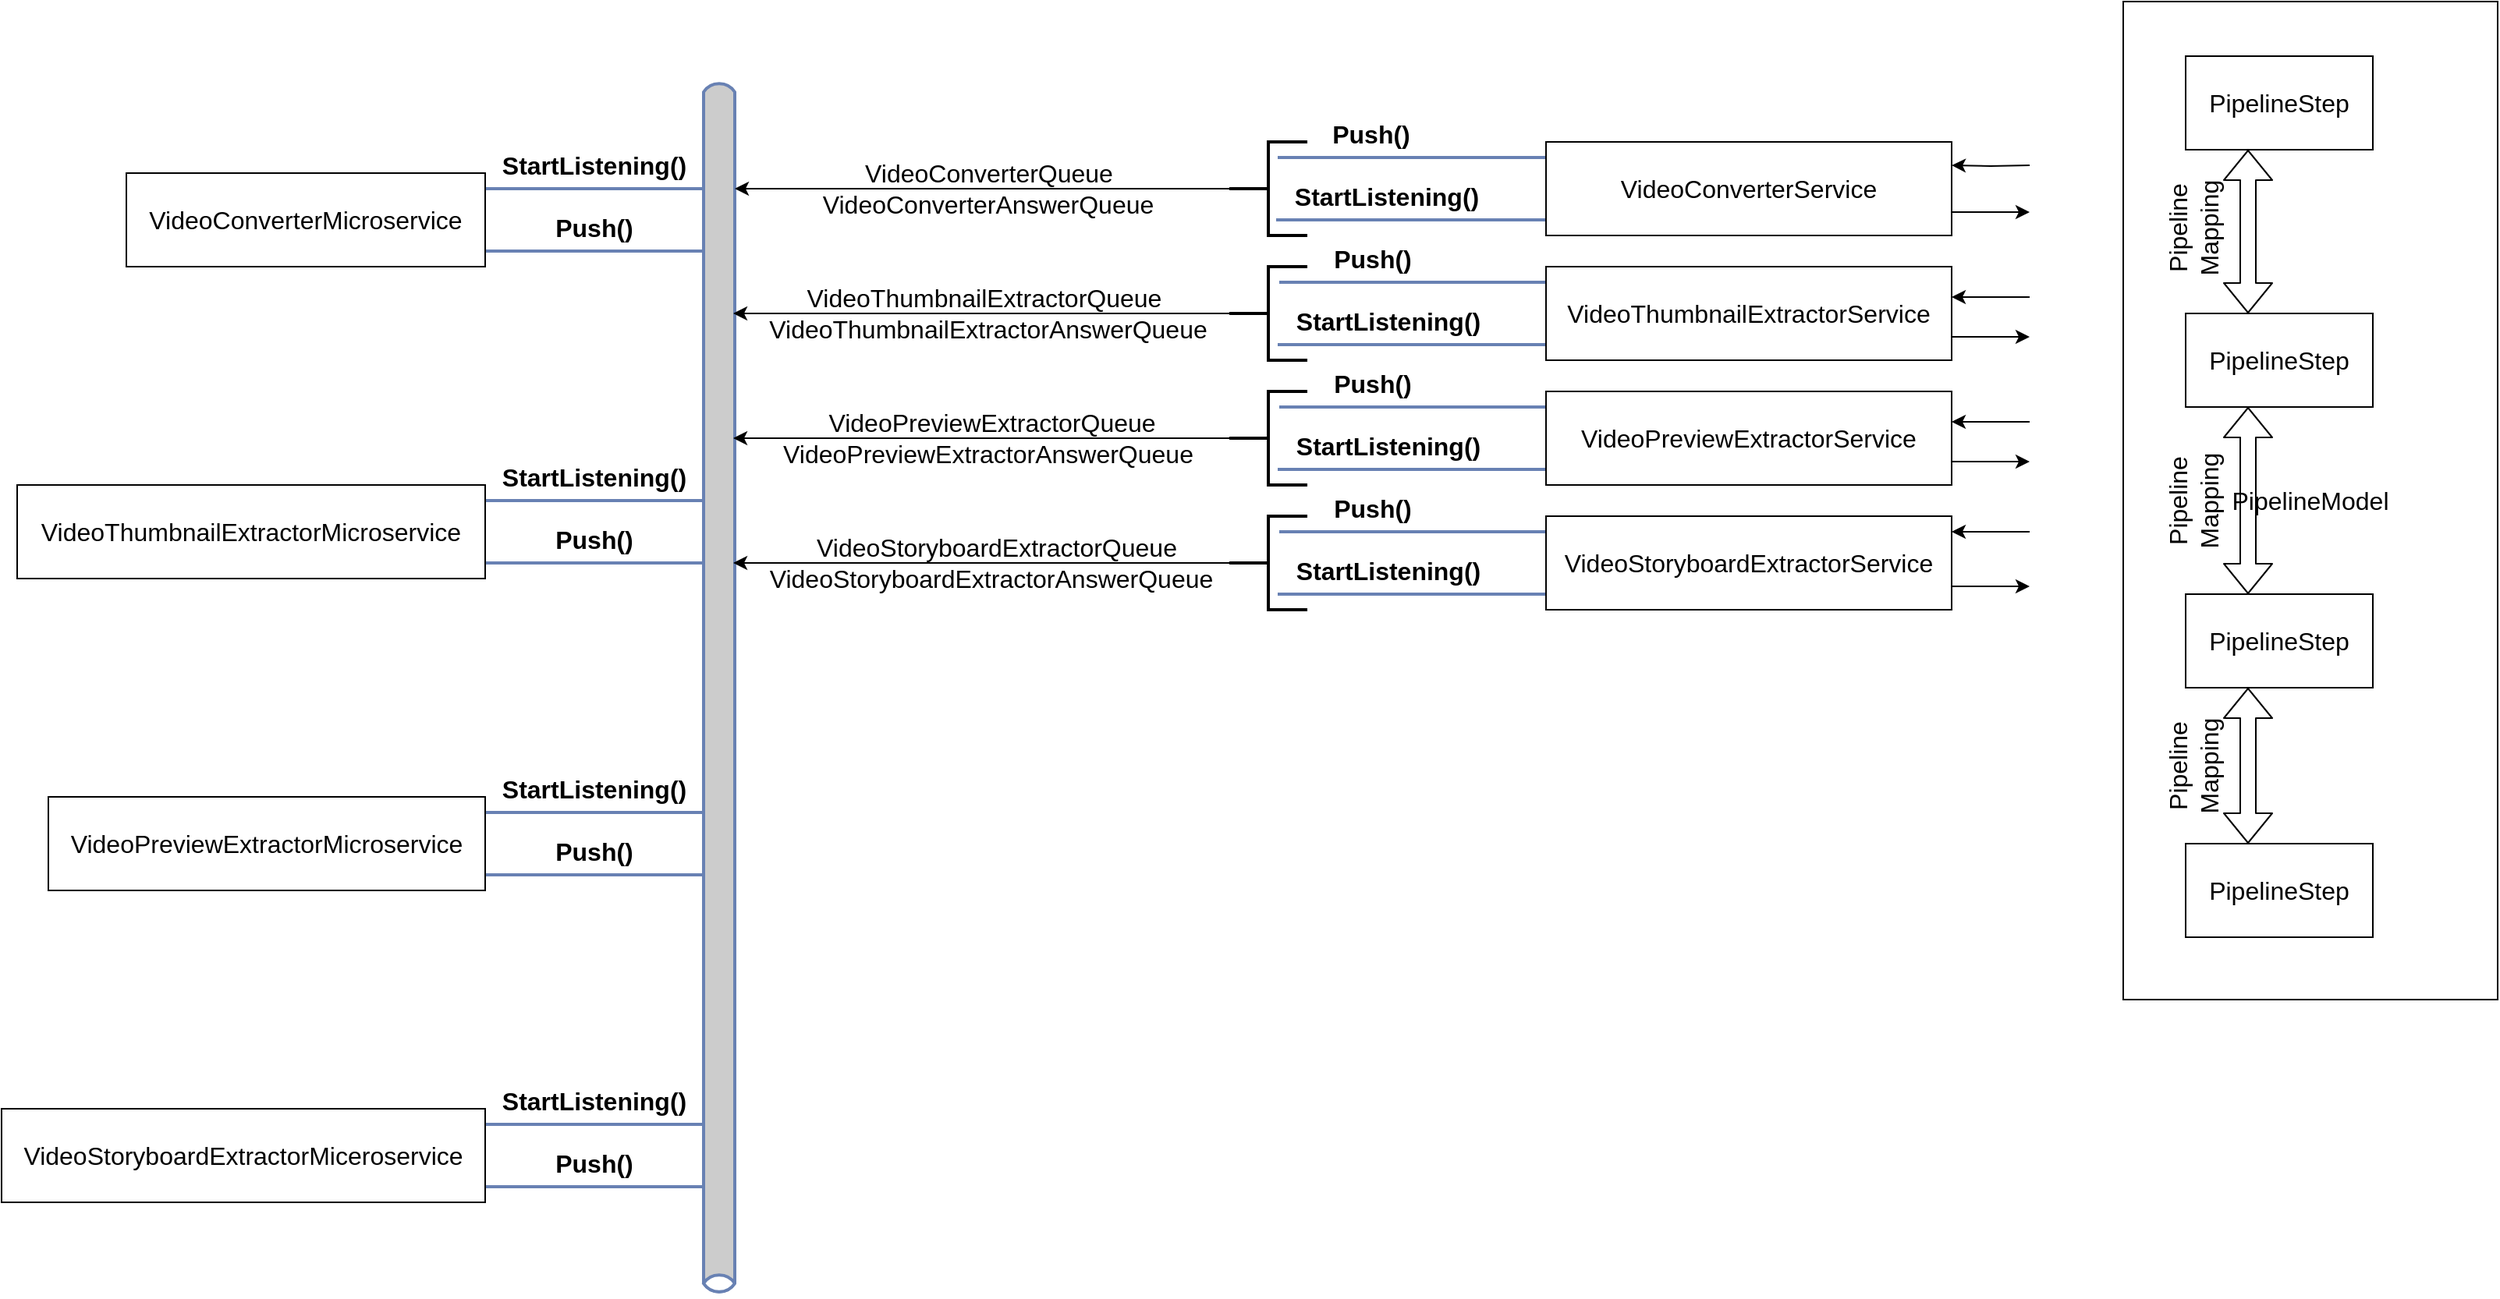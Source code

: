 <mxfile version="13.6.2" type="github">
  <diagram id="MZ9UWz_vCMsZEIvF25fq" name="Page-1">
    <mxGraphModel dx="2912" dy="1155" grid="1" gridSize="10" guides="1" tooltips="1" connect="1" arrows="1" fold="1" page="1" pageScale="1" pageWidth="850" pageHeight="1100" math="0" shadow="0">
      <root>
        <mxCell id="0" />
        <mxCell id="1" parent="0" />
        <mxCell id="JwbUEnQwlXoB2p9E3r5Y-82" value="PipelineModel" style="rounded=0;whiteSpace=wrap;html=1;fontSize=16;" vertex="1" parent="1">
          <mxGeometry x="900" y="80" width="240" height="640" as="geometry" />
        </mxCell>
        <mxCell id="JwbUEnQwlXoB2p9E3r5Y-11" value="" style="html=1;fillColor=#CCCCCC;strokeColor=#6881B3;gradientColor=none;gradientDirection=north;strokeWidth=2;shape=mxgraph.networks.bus;gradientColor=none;gradientDirection=north;fontColor=#ffffff;perimeter=backbonePerimeter;backboneSize=20;direction=south;" vertex="1" parent="1">
          <mxGeometry x="-10" y="130" width="20" height="780" as="geometry" />
        </mxCell>
        <mxCell id="JwbUEnQwlXoB2p9E3r5Y-14" value="" style="strokeColor=#6881B3;edgeStyle=none;rounded=0;endArrow=none;html=1;strokeWidth=2;" edge="1" parent="1">
          <mxGeometry relative="1" as="geometry">
            <mxPoint x="357" y="220" as="sourcePoint" />
            <mxPoint x="538" y="220" as="targetPoint" />
          </mxGeometry>
        </mxCell>
        <mxCell id="JwbUEnQwlXoB2p9E3r5Y-20" value="" style="strokeColor=#6881B3;edgeStyle=none;rounded=0;endArrow=none;html=1;strokeWidth=2;" edge="1" parent="1">
          <mxGeometry relative="1" as="geometry">
            <mxPoint x="-150" y="200" as="sourcePoint" />
            <mxPoint x="-10" y="200" as="targetPoint" />
          </mxGeometry>
        </mxCell>
        <mxCell id="JwbUEnQwlXoB2p9E3r5Y-21" value="" style="strokeColor=#6881B3;edgeStyle=none;rounded=0;endArrow=none;html=1;strokeWidth=2;" edge="1" parent="1">
          <mxGeometry relative="1" as="geometry">
            <mxPoint x="358" y="180" as="sourcePoint" />
            <mxPoint x="538" y="180" as="targetPoint" />
          </mxGeometry>
        </mxCell>
        <mxCell id="JwbUEnQwlXoB2p9E3r5Y-22" value="" style="strokeColor=#6881B3;edgeStyle=none;rounded=0;endArrow=none;html=1;strokeWidth=2;" edge="1" parent="1">
          <mxGeometry relative="1" as="geometry">
            <mxPoint x="-150" y="240" as="sourcePoint" />
            <mxPoint x="-10" y="240" as="targetPoint" />
          </mxGeometry>
        </mxCell>
        <mxCell id="JwbUEnQwlXoB2p9E3r5Y-23" value="Push()" style="text;html=1;strokeColor=none;fillColor=none;align=center;verticalAlign=middle;whiteSpace=wrap;rounded=0;fontStyle=1;fontSize=16;" vertex="1" parent="1">
          <mxGeometry x="388" y="150" width="60" height="30" as="geometry" />
        </mxCell>
        <mxCell id="JwbUEnQwlXoB2p9E3r5Y-24" value="StartListening()" style="text;html=1;strokeColor=none;fillColor=none;align=center;verticalAlign=middle;whiteSpace=wrap;rounded=0;fontStyle=1;fontSize=16;" vertex="1" parent="1">
          <mxGeometry x="398" y="190" width="60" height="30" as="geometry" />
        </mxCell>
        <mxCell id="JwbUEnQwlXoB2p9E3r5Y-25" value="StartListening()" style="text;html=1;strokeColor=none;fillColor=none;align=center;verticalAlign=middle;whiteSpace=wrap;rounded=0;fontStyle=1;fontSize=16;" vertex="1" parent="1">
          <mxGeometry x="-110" y="170" width="60" height="30" as="geometry" />
        </mxCell>
        <mxCell id="JwbUEnQwlXoB2p9E3r5Y-26" value="Push()" style="text;html=1;strokeColor=none;fillColor=none;align=center;verticalAlign=middle;whiteSpace=wrap;rounded=0;fontStyle=1;fontSize=16;" vertex="1" parent="1">
          <mxGeometry x="-110" y="210" width="60" height="30" as="geometry" />
        </mxCell>
        <mxCell id="JwbUEnQwlXoB2p9E3r5Y-29" value="VideoConverterMicroservice" style="rounded=0;whiteSpace=wrap;html=1;fontSize=16;" vertex="1" parent="1">
          <mxGeometry x="-380" y="190" width="230" height="60" as="geometry" />
        </mxCell>
        <mxCell id="JwbUEnQwlXoB2p9E3r5Y-30" value="" style="strokeColor=#6881B3;edgeStyle=none;rounded=0;endArrow=none;html=1;strokeWidth=2;" edge="1" parent="1">
          <mxGeometry relative="1" as="geometry">
            <mxPoint x="-150" y="400" as="sourcePoint" />
            <mxPoint x="-10" y="400" as="targetPoint" />
          </mxGeometry>
        </mxCell>
        <mxCell id="JwbUEnQwlXoB2p9E3r5Y-31" value="" style="strokeColor=#6881B3;edgeStyle=none;rounded=0;endArrow=none;html=1;strokeWidth=2;" edge="1" parent="1">
          <mxGeometry relative="1" as="geometry">
            <mxPoint x="-150" y="440" as="sourcePoint" />
            <mxPoint x="-10" y="440" as="targetPoint" />
          </mxGeometry>
        </mxCell>
        <mxCell id="JwbUEnQwlXoB2p9E3r5Y-32" value="StartListening()" style="text;html=1;strokeColor=none;fillColor=none;align=center;verticalAlign=middle;whiteSpace=wrap;rounded=0;fontStyle=1;fontSize=16;" vertex="1" parent="1">
          <mxGeometry x="-110" y="370" width="60" height="30" as="geometry" />
        </mxCell>
        <mxCell id="JwbUEnQwlXoB2p9E3r5Y-33" value="Push()" style="text;html=1;strokeColor=none;fillColor=none;align=center;verticalAlign=middle;whiteSpace=wrap;rounded=0;fontStyle=1;fontSize=16;" vertex="1" parent="1">
          <mxGeometry x="-110" y="410" width="60" height="30" as="geometry" />
        </mxCell>
        <mxCell id="JwbUEnQwlXoB2p9E3r5Y-34" value="VideoThumbnailExtractorMicroservice" style="rounded=0;whiteSpace=wrap;html=1;fontSize=16;" vertex="1" parent="1">
          <mxGeometry x="-450" y="390" width="300" height="60" as="geometry" />
        </mxCell>
        <mxCell id="JwbUEnQwlXoB2p9E3r5Y-35" value="" style="strokeColor=#6881B3;edgeStyle=none;rounded=0;endArrow=none;html=1;strokeWidth=2;" edge="1" parent="1">
          <mxGeometry relative="1" as="geometry">
            <mxPoint x="-150" y="600" as="sourcePoint" />
            <mxPoint x="-10" y="600" as="targetPoint" />
          </mxGeometry>
        </mxCell>
        <mxCell id="JwbUEnQwlXoB2p9E3r5Y-36" value="" style="strokeColor=#6881B3;edgeStyle=none;rounded=0;endArrow=none;html=1;strokeWidth=2;" edge="1" parent="1">
          <mxGeometry relative="1" as="geometry">
            <mxPoint x="-150" y="640" as="sourcePoint" />
            <mxPoint x="-10" y="640" as="targetPoint" />
          </mxGeometry>
        </mxCell>
        <mxCell id="JwbUEnQwlXoB2p9E3r5Y-37" value="StartListening()" style="text;html=1;strokeColor=none;fillColor=none;align=center;verticalAlign=middle;whiteSpace=wrap;rounded=0;fontStyle=1;fontSize=16;" vertex="1" parent="1">
          <mxGeometry x="-110" y="570" width="60" height="30" as="geometry" />
        </mxCell>
        <mxCell id="JwbUEnQwlXoB2p9E3r5Y-38" value="Push()" style="text;html=1;strokeColor=none;fillColor=none;align=center;verticalAlign=middle;whiteSpace=wrap;rounded=0;fontStyle=1;fontSize=16;" vertex="1" parent="1">
          <mxGeometry x="-110" y="610" width="60" height="30" as="geometry" />
        </mxCell>
        <mxCell id="JwbUEnQwlXoB2p9E3r5Y-39" value="VideoPreviewExtractorMicroservice" style="rounded=0;whiteSpace=wrap;html=1;fontSize=16;" vertex="1" parent="1">
          <mxGeometry x="-430" y="590" width="280" height="60" as="geometry" />
        </mxCell>
        <mxCell id="JwbUEnQwlXoB2p9E3r5Y-40" value="" style="strokeColor=#6881B3;edgeStyle=none;rounded=0;endArrow=none;html=1;strokeWidth=2;" edge="1" parent="1">
          <mxGeometry relative="1" as="geometry">
            <mxPoint x="-150" y="800" as="sourcePoint" />
            <mxPoint x="-10" y="800" as="targetPoint" />
          </mxGeometry>
        </mxCell>
        <mxCell id="JwbUEnQwlXoB2p9E3r5Y-41" value="" style="strokeColor=#6881B3;edgeStyle=none;rounded=0;endArrow=none;html=1;strokeWidth=2;" edge="1" parent="1">
          <mxGeometry relative="1" as="geometry">
            <mxPoint x="-150" y="840" as="sourcePoint" />
            <mxPoint x="-10" y="840" as="targetPoint" />
          </mxGeometry>
        </mxCell>
        <mxCell id="JwbUEnQwlXoB2p9E3r5Y-42" value="StartListening()" style="text;html=1;strokeColor=none;fillColor=none;align=center;verticalAlign=middle;whiteSpace=wrap;rounded=0;fontStyle=1;fontSize=16;" vertex="1" parent="1">
          <mxGeometry x="-110" y="770" width="60" height="30" as="geometry" />
        </mxCell>
        <mxCell id="JwbUEnQwlXoB2p9E3r5Y-43" value="Push()" style="text;html=1;strokeColor=none;fillColor=none;align=center;verticalAlign=middle;whiteSpace=wrap;rounded=0;fontStyle=1;fontSize=16;" vertex="1" parent="1">
          <mxGeometry x="-110" y="810" width="60" height="30" as="geometry" />
        </mxCell>
        <mxCell id="JwbUEnQwlXoB2p9E3r5Y-44" value="VideoStoryboardExtractorMiceroservice" style="rounded=0;whiteSpace=wrap;html=1;fontSize=16;" vertex="1" parent="1">
          <mxGeometry x="-460" y="790" width="310" height="60" as="geometry" />
        </mxCell>
        <mxCell id="JwbUEnQwlXoB2p9E3r5Y-45" value="" style="strokeColor=#6881B3;edgeStyle=none;rounded=0;endArrow=none;html=1;strokeWidth=2;" edge="1" parent="1">
          <mxGeometry relative="1" as="geometry">
            <mxPoint x="358" y="380" as="sourcePoint" />
            <mxPoint x="539" y="380" as="targetPoint" />
          </mxGeometry>
        </mxCell>
        <mxCell id="JwbUEnQwlXoB2p9E3r5Y-46" value="" style="strokeColor=#6881B3;edgeStyle=none;rounded=0;endArrow=none;html=1;strokeWidth=2;" edge="1" parent="1">
          <mxGeometry relative="1" as="geometry">
            <mxPoint x="359" y="340" as="sourcePoint" />
            <mxPoint x="539" y="340" as="targetPoint" />
          </mxGeometry>
        </mxCell>
        <mxCell id="JwbUEnQwlXoB2p9E3r5Y-47" value="Push()" style="text;html=1;strokeColor=none;fillColor=none;align=center;verticalAlign=middle;whiteSpace=wrap;rounded=0;fontStyle=1;fontSize=16;" vertex="1" parent="1">
          <mxGeometry x="389" y="310" width="60" height="30" as="geometry" />
        </mxCell>
        <mxCell id="JwbUEnQwlXoB2p9E3r5Y-48" value="StartListening()" style="text;html=1;strokeColor=none;fillColor=none;align=center;verticalAlign=middle;whiteSpace=wrap;rounded=0;fontStyle=1;fontSize=16;" vertex="1" parent="1">
          <mxGeometry x="399" y="350" width="60" height="30" as="geometry" />
        </mxCell>
        <mxCell id="JwbUEnQwlXoB2p9E3r5Y-49" value="" style="strokeColor=#6881B3;edgeStyle=none;rounded=0;endArrow=none;html=1;strokeWidth=2;" edge="1" parent="1">
          <mxGeometry relative="1" as="geometry">
            <mxPoint x="358" y="460" as="sourcePoint" />
            <mxPoint x="539" y="460" as="targetPoint" />
          </mxGeometry>
        </mxCell>
        <mxCell id="JwbUEnQwlXoB2p9E3r5Y-50" value="" style="strokeColor=#6881B3;edgeStyle=none;rounded=0;endArrow=none;html=1;strokeWidth=2;" edge="1" parent="1">
          <mxGeometry relative="1" as="geometry">
            <mxPoint x="359" y="420" as="sourcePoint" />
            <mxPoint x="539" y="420" as="targetPoint" />
          </mxGeometry>
        </mxCell>
        <mxCell id="JwbUEnQwlXoB2p9E3r5Y-51" value="Push()" style="text;html=1;strokeColor=none;fillColor=none;align=center;verticalAlign=middle;whiteSpace=wrap;rounded=0;fontStyle=1;fontSize=16;" vertex="1" parent="1">
          <mxGeometry x="389" y="390" width="60" height="30" as="geometry" />
        </mxCell>
        <mxCell id="JwbUEnQwlXoB2p9E3r5Y-52" value="StartListening()" style="text;html=1;strokeColor=none;fillColor=none;align=center;verticalAlign=middle;whiteSpace=wrap;rounded=0;fontStyle=1;fontSize=16;" vertex="1" parent="1">
          <mxGeometry x="399" y="430" width="60" height="30" as="geometry" />
        </mxCell>
        <mxCell id="JwbUEnQwlXoB2p9E3r5Y-53" value="" style="strokeColor=#6881B3;edgeStyle=none;rounded=0;endArrow=none;html=1;strokeWidth=2;" edge="1" parent="1">
          <mxGeometry relative="1" as="geometry">
            <mxPoint x="358" y="300" as="sourcePoint" />
            <mxPoint x="539" y="300" as="targetPoint" />
          </mxGeometry>
        </mxCell>
        <mxCell id="JwbUEnQwlXoB2p9E3r5Y-54" value="" style="strokeColor=#6881B3;edgeStyle=none;rounded=0;endArrow=none;html=1;strokeWidth=2;" edge="1" parent="1">
          <mxGeometry relative="1" as="geometry">
            <mxPoint x="359" y="260" as="sourcePoint" />
            <mxPoint x="539" y="260" as="targetPoint" />
          </mxGeometry>
        </mxCell>
        <mxCell id="JwbUEnQwlXoB2p9E3r5Y-55" value="Push()" style="text;html=1;strokeColor=none;fillColor=none;align=center;verticalAlign=middle;whiteSpace=wrap;rounded=0;fontStyle=1;fontSize=16;" vertex="1" parent="1">
          <mxGeometry x="389" y="230" width="60" height="30" as="geometry" />
        </mxCell>
        <mxCell id="JwbUEnQwlXoB2p9E3r5Y-56" value="StartListening()" style="text;html=1;strokeColor=none;fillColor=none;align=center;verticalAlign=middle;whiteSpace=wrap;rounded=0;fontStyle=1;fontSize=16;" vertex="1" parent="1">
          <mxGeometry x="399" y="270" width="60" height="30" as="geometry" />
        </mxCell>
        <mxCell id="JwbUEnQwlXoB2p9E3r5Y-59" value="" style="edgeStyle=orthogonalEdgeStyle;rounded=0;orthogonalLoop=1;jettySize=auto;html=1;fontSize=16;" edge="1" parent="1" source="JwbUEnQwlXoB2p9E3r5Y-58" target="JwbUEnQwlXoB2p9E3r5Y-11">
          <mxGeometry relative="1" as="geometry">
            <Array as="points">
              <mxPoint x="40" y="200" />
              <mxPoint x="40" y="200" />
            </Array>
          </mxGeometry>
        </mxCell>
        <mxCell id="JwbUEnQwlXoB2p9E3r5Y-58" value="" style="strokeWidth=2;html=1;shape=mxgraph.flowchart.annotation_2;align=left;labelPosition=right;pointerEvents=1;fontSize=16;" vertex="1" parent="1">
          <mxGeometry x="327" y="170" width="50" height="60" as="geometry" />
        </mxCell>
        <mxCell id="JwbUEnQwlXoB2p9E3r5Y-60" value="VideoConverterQueue" style="text;html=1;strokeColor=none;fillColor=none;align=center;verticalAlign=middle;whiteSpace=wrap;rounded=0;fontSize=16;" vertex="1" parent="1">
          <mxGeometry x="77.5" y="180" width="190" height="20" as="geometry" />
        </mxCell>
        <mxCell id="JwbUEnQwlXoB2p9E3r5Y-65" value="VideoConverterAnswerQueue" style="text;html=1;strokeColor=none;fillColor=none;align=center;verticalAlign=middle;whiteSpace=wrap;rounded=0;fontSize=16;" vertex="1" parent="1">
          <mxGeometry x="58" y="200" width="229" height="20" as="geometry" />
        </mxCell>
        <mxCell id="JwbUEnQwlXoB2p9E3r5Y-66" value="" style="edgeStyle=orthogonalEdgeStyle;rounded=0;orthogonalLoop=1;jettySize=auto;html=1;fontSize=16;" edge="1" parent="1" source="JwbUEnQwlXoB2p9E3r5Y-67">
          <mxGeometry relative="1" as="geometry">
            <mxPoint x="9" y="280" as="targetPoint" />
            <Array as="points">
              <mxPoint x="40" y="280" />
              <mxPoint x="40" y="280" />
            </Array>
          </mxGeometry>
        </mxCell>
        <mxCell id="JwbUEnQwlXoB2p9E3r5Y-67" value="" style="strokeWidth=2;html=1;shape=mxgraph.flowchart.annotation_2;align=left;labelPosition=right;pointerEvents=1;fontSize=16;" vertex="1" parent="1">
          <mxGeometry x="327" y="250" width="50" height="60" as="geometry" />
        </mxCell>
        <mxCell id="JwbUEnQwlXoB2p9E3r5Y-68" value="" style="edgeStyle=orthogonalEdgeStyle;rounded=0;orthogonalLoop=1;jettySize=auto;html=1;fontSize=16;" edge="1" parent="1" source="JwbUEnQwlXoB2p9E3r5Y-69">
          <mxGeometry relative="1" as="geometry">
            <mxPoint x="9" y="360" as="targetPoint" />
            <Array as="points">
              <mxPoint x="40" y="360" />
              <mxPoint x="40" y="360" />
            </Array>
          </mxGeometry>
        </mxCell>
        <mxCell id="JwbUEnQwlXoB2p9E3r5Y-69" value="" style="strokeWidth=2;html=1;shape=mxgraph.flowchart.annotation_2;align=left;labelPosition=right;pointerEvents=1;fontSize=16;" vertex="1" parent="1">
          <mxGeometry x="327" y="330" width="50" height="60" as="geometry" />
        </mxCell>
        <mxCell id="JwbUEnQwlXoB2p9E3r5Y-70" value="" style="edgeStyle=orthogonalEdgeStyle;rounded=0;orthogonalLoop=1;jettySize=auto;html=1;fontSize=16;" edge="1" parent="1" source="JwbUEnQwlXoB2p9E3r5Y-71">
          <mxGeometry relative="1" as="geometry">
            <mxPoint x="9" y="440" as="targetPoint" />
            <Array as="points">
              <mxPoint x="40" y="440" />
              <mxPoint x="40" y="440" />
            </Array>
          </mxGeometry>
        </mxCell>
        <mxCell id="JwbUEnQwlXoB2p9E3r5Y-71" value="" style="strokeWidth=2;html=1;shape=mxgraph.flowchart.annotation_2;align=left;labelPosition=right;pointerEvents=1;fontSize=16;" vertex="1" parent="1">
          <mxGeometry x="327" y="410" width="50" height="60" as="geometry" />
        </mxCell>
        <mxCell id="JwbUEnQwlXoB2p9E3r5Y-72" value="VideoThumbnailExtractorQueue" style="text;html=1;strokeColor=none;fillColor=none;align=center;verticalAlign=middle;whiteSpace=wrap;rounded=0;fontSize=16;" vertex="1" parent="1">
          <mxGeometry x="39.5" y="260" width="260" height="20" as="geometry" />
        </mxCell>
        <mxCell id="JwbUEnQwlXoB2p9E3r5Y-73" value="VideoThumbnailExtractorAnswerQueue" style="text;html=1;strokeColor=none;fillColor=none;align=center;verticalAlign=middle;whiteSpace=wrap;rounded=0;fontSize=16;" vertex="1" parent="1">
          <mxGeometry x="18" y="280" width="309" height="20" as="geometry" />
        </mxCell>
        <mxCell id="JwbUEnQwlXoB2p9E3r5Y-74" value="VideoPreviewExtractorQueue" style="text;html=1;strokeColor=none;fillColor=none;align=center;verticalAlign=middle;whiteSpace=wrap;rounded=0;fontSize=16;" vertex="1" parent="1">
          <mxGeometry x="61.5" y="340" width="225.5" height="20" as="geometry" />
        </mxCell>
        <mxCell id="JwbUEnQwlXoB2p9E3r5Y-75" value="VideoPreviewExtractorAnswerQueue" style="text;html=1;strokeColor=none;fillColor=none;align=center;verticalAlign=middle;whiteSpace=wrap;rounded=0;fontSize=16;" vertex="1" parent="1">
          <mxGeometry x="25" y="360" width="295" height="20" as="geometry" />
        </mxCell>
        <mxCell id="JwbUEnQwlXoB2p9E3r5Y-76" value="VideoStoryboardExtractorQueue" style="text;html=1;strokeColor=none;fillColor=none;align=center;verticalAlign=middle;whiteSpace=wrap;rounded=0;fontSize=16;" vertex="1" parent="1">
          <mxGeometry x="50" y="420" width="255.5" height="20" as="geometry" />
        </mxCell>
        <mxCell id="JwbUEnQwlXoB2p9E3r5Y-77" value="VideoStoryboardExtractorAnswerQueue" style="text;html=1;strokeColor=none;fillColor=none;align=center;verticalAlign=middle;whiteSpace=wrap;rounded=0;fontSize=16;" vertex="1" parent="1">
          <mxGeometry x="59.75" y="440" width="229" height="20" as="geometry" />
        </mxCell>
        <mxCell id="JwbUEnQwlXoB2p9E3r5Y-89" style="edgeStyle=orthogonalEdgeStyle;rounded=0;orthogonalLoop=1;jettySize=auto;html=1;exitX=1;exitY=0.75;exitDx=0;exitDy=0;fontSize=16;" edge="1" parent="1" source="JwbUEnQwlXoB2p9E3r5Y-78">
          <mxGeometry relative="1" as="geometry">
            <mxPoint x="840" y="215" as="targetPoint" />
          </mxGeometry>
        </mxCell>
        <mxCell id="JwbUEnQwlXoB2p9E3r5Y-78" value="&lt;span&gt;VideoConverterService&lt;br&gt;&lt;/span&gt;" style="rounded=0;whiteSpace=wrap;html=1;fontSize=16;" vertex="1" parent="1">
          <mxGeometry x="530" y="170" width="260" height="60" as="geometry" />
        </mxCell>
        <mxCell id="JwbUEnQwlXoB2p9E3r5Y-96" style="edgeStyle=orthogonalEdgeStyle;rounded=0;orthogonalLoop=1;jettySize=auto;html=1;exitX=1;exitY=0.75;exitDx=0;exitDy=0;fontSize=16;" edge="1" parent="1" source="JwbUEnQwlXoB2p9E3r5Y-79">
          <mxGeometry relative="1" as="geometry">
            <mxPoint x="840" y="295" as="targetPoint" />
          </mxGeometry>
        </mxCell>
        <mxCell id="JwbUEnQwlXoB2p9E3r5Y-79" value="VideoThumbnailExtractor&lt;span&gt;Service&lt;br&gt;&lt;/span&gt;" style="rounded=0;whiteSpace=wrap;html=1;fontSize=16;" vertex="1" parent="1">
          <mxGeometry x="530" y="250" width="260" height="60" as="geometry" />
        </mxCell>
        <mxCell id="JwbUEnQwlXoB2p9E3r5Y-95" style="edgeStyle=orthogonalEdgeStyle;rounded=0;orthogonalLoop=1;jettySize=auto;html=1;exitX=1;exitY=0.75;exitDx=0;exitDy=0;fontSize=16;" edge="1" parent="1" source="JwbUEnQwlXoB2p9E3r5Y-80">
          <mxGeometry relative="1" as="geometry">
            <mxPoint x="840" y="375" as="targetPoint" />
          </mxGeometry>
        </mxCell>
        <mxCell id="JwbUEnQwlXoB2p9E3r5Y-80" value="VideoPreviewExtractor&lt;span&gt;Service&lt;br&gt;&lt;/span&gt;" style="rounded=0;whiteSpace=wrap;html=1;fontSize=16;" vertex="1" parent="1">
          <mxGeometry x="530" y="330" width="260" height="60" as="geometry" />
        </mxCell>
        <mxCell id="JwbUEnQwlXoB2p9E3r5Y-98" style="edgeStyle=orthogonalEdgeStyle;rounded=0;orthogonalLoop=1;jettySize=auto;html=1;exitX=1;exitY=0.75;exitDx=0;exitDy=0;fontSize=16;" edge="1" parent="1" source="JwbUEnQwlXoB2p9E3r5Y-81">
          <mxGeometry relative="1" as="geometry">
            <mxPoint x="840" y="455" as="targetPoint" />
          </mxGeometry>
        </mxCell>
        <mxCell id="JwbUEnQwlXoB2p9E3r5Y-81" value="VideoStoryboardExtractorService&lt;span&gt;&lt;br&gt;&lt;/span&gt;" style="rounded=0;whiteSpace=wrap;html=1;fontSize=16;" vertex="1" parent="1">
          <mxGeometry x="530" y="410" width="260" height="60" as="geometry" />
        </mxCell>
        <mxCell id="JwbUEnQwlXoB2p9E3r5Y-83" value="PipelineStep" style="rounded=0;whiteSpace=wrap;html=1;fontSize=16;" vertex="1" parent="1">
          <mxGeometry x="940" y="280" width="120" height="60" as="geometry" />
        </mxCell>
        <mxCell id="JwbUEnQwlXoB2p9E3r5Y-84" value="PipelineStep" style="rounded=0;whiteSpace=wrap;html=1;fontSize=16;" vertex="1" parent="1">
          <mxGeometry x="940" y="460" width="120" height="60" as="geometry" />
        </mxCell>
        <mxCell id="JwbUEnQwlXoB2p9E3r5Y-86" value="PipelineStep" style="rounded=0;whiteSpace=wrap;html=1;fontSize=16;" vertex="1" parent="1">
          <mxGeometry x="940" y="115" width="120" height="60" as="geometry" />
        </mxCell>
        <mxCell id="JwbUEnQwlXoB2p9E3r5Y-87" value="PipelineStep" style="rounded=0;whiteSpace=wrap;html=1;fontSize=16;" vertex="1" parent="1">
          <mxGeometry x="940" y="620" width="120" height="60" as="geometry" />
        </mxCell>
        <mxCell id="JwbUEnQwlXoB2p9E3r5Y-90" style="edgeStyle=orthogonalEdgeStyle;rounded=0;orthogonalLoop=1;jettySize=auto;html=1;fontSize=16;entryX=1;entryY=0.25;entryDx=0;entryDy=0;" edge="1" parent="1" target="JwbUEnQwlXoB2p9E3r5Y-78">
          <mxGeometry relative="1" as="geometry">
            <mxPoint x="850" y="225" as="targetPoint" />
            <mxPoint x="840" y="185" as="sourcePoint" />
          </mxGeometry>
        </mxCell>
        <mxCell id="JwbUEnQwlXoB2p9E3r5Y-92" style="edgeStyle=orthogonalEdgeStyle;rounded=0;orthogonalLoop=1;jettySize=auto;html=1;fontSize=16;entryX=1;entryY=0.25;entryDx=0;entryDy=0;" edge="1" parent="1">
          <mxGeometry relative="1" as="geometry">
            <mxPoint x="790" y="269.5" as="targetPoint" />
            <mxPoint x="840" y="269.5" as="sourcePoint" />
          </mxGeometry>
        </mxCell>
        <mxCell id="JwbUEnQwlXoB2p9E3r5Y-94" style="edgeStyle=orthogonalEdgeStyle;rounded=0;orthogonalLoop=1;jettySize=auto;html=1;fontSize=16;entryX=1;entryY=0.25;entryDx=0;entryDy=0;" edge="1" parent="1">
          <mxGeometry relative="1" as="geometry">
            <mxPoint x="790" y="349.5" as="targetPoint" />
            <mxPoint x="840" y="349.5" as="sourcePoint" />
          </mxGeometry>
        </mxCell>
        <mxCell id="JwbUEnQwlXoB2p9E3r5Y-97" style="edgeStyle=orthogonalEdgeStyle;rounded=0;orthogonalLoop=1;jettySize=auto;html=1;fontSize=16;entryX=1;entryY=0.25;entryDx=0;entryDy=0;" edge="1" parent="1">
          <mxGeometry relative="1" as="geometry">
            <mxPoint x="790" y="420" as="targetPoint" />
            <mxPoint x="840" y="420" as="sourcePoint" />
          </mxGeometry>
        </mxCell>
        <mxCell id="JwbUEnQwlXoB2p9E3r5Y-100" value="" style="shape=flexArrow;endArrow=classic;startArrow=classic;html=1;fontSize=16;" edge="1" parent="1">
          <mxGeometry width="50" height="50" relative="1" as="geometry">
            <mxPoint x="980" y="620" as="sourcePoint" />
            <mxPoint x="980" y="520" as="targetPoint" />
          </mxGeometry>
        </mxCell>
        <mxCell id="JwbUEnQwlXoB2p9E3r5Y-102" value="" style="shape=flexArrow;endArrow=classic;startArrow=classic;html=1;fontSize=16;" edge="1" parent="1">
          <mxGeometry width="50" height="50" relative="1" as="geometry">
            <mxPoint x="980" y="280" as="sourcePoint" />
            <mxPoint x="980" y="175" as="targetPoint" />
          </mxGeometry>
        </mxCell>
        <mxCell id="JwbUEnQwlXoB2p9E3r5Y-103" value="" style="shape=flexArrow;endArrow=classic;startArrow=classic;html=1;fontSize=16;" edge="1" parent="1">
          <mxGeometry width="50" height="50" relative="1" as="geometry">
            <mxPoint x="980" y="460" as="sourcePoint" />
            <mxPoint x="980" y="340" as="targetPoint" />
          </mxGeometry>
        </mxCell>
        <mxCell id="JwbUEnQwlXoB2p9E3r5Y-104" value="Pipeline&lt;br&gt;Mapping" style="text;html=1;strokeColor=none;fillColor=none;align=center;verticalAlign=middle;whiteSpace=wrap;rounded=0;fontSize=16;rotation=-90;" vertex="1" parent="1">
          <mxGeometry x="900" y="205" width="90" height="40" as="geometry" />
        </mxCell>
        <mxCell id="JwbUEnQwlXoB2p9E3r5Y-105" value="Pipeline&lt;br&gt;Mapping" style="text;html=1;strokeColor=none;fillColor=none;align=center;verticalAlign=middle;whiteSpace=wrap;rounded=0;fontSize=16;rotation=-90;" vertex="1" parent="1">
          <mxGeometry x="900" y="380" width="90" height="40" as="geometry" />
        </mxCell>
        <mxCell id="JwbUEnQwlXoB2p9E3r5Y-106" value="Pipeline&lt;br&gt;Mapping" style="text;html=1;strokeColor=none;fillColor=none;align=center;verticalAlign=middle;whiteSpace=wrap;rounded=0;fontSize=16;rotation=-90;" vertex="1" parent="1">
          <mxGeometry x="900" y="550" width="90" height="40" as="geometry" />
        </mxCell>
      </root>
    </mxGraphModel>
  </diagram>
</mxfile>
